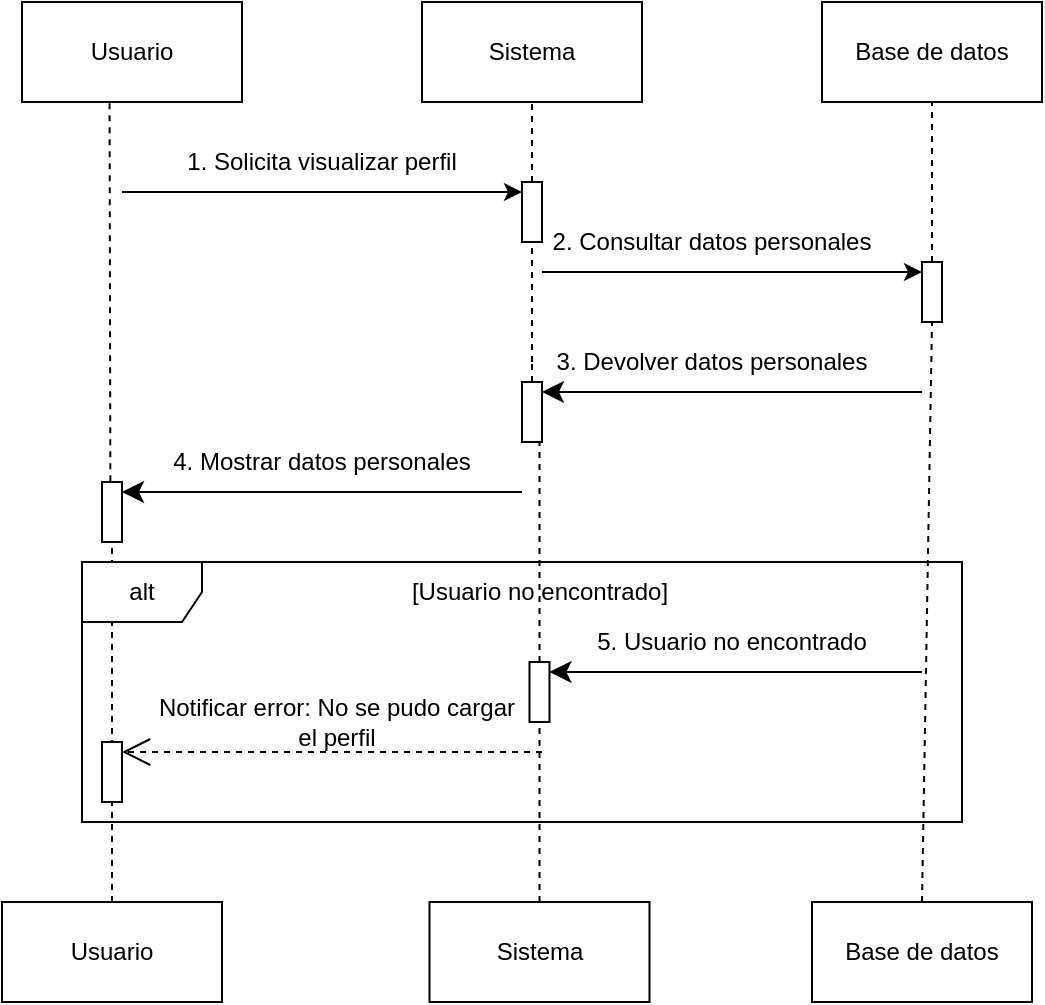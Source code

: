 <mxfile version="27.1.6">
  <diagram name="Página-1" id="VxzOP1d2DSd92IUWvCvM">
    <mxGraphModel dx="872" dy="473" grid="1" gridSize="10" guides="1" tooltips="1" connect="1" arrows="1" fold="1" page="1" pageScale="1" pageWidth="827" pageHeight="1169" math="0" shadow="0">
      <root>
        <mxCell id="0" />
        <mxCell id="1" parent="0" />
        <mxCell id="rAgEj7EZfxiStK9kW1LM-1" value="Usuario" style="html=1;whiteSpace=wrap;" vertex="1" parent="1">
          <mxGeometry x="40" y="40" width="110" height="50" as="geometry" />
        </mxCell>
        <mxCell id="rAgEj7EZfxiStK9kW1LM-2" value="Sistema&lt;span style=&quot;color: rgba(0, 0, 0, 0); font-family: monospace; font-size: 0px; text-align: start; text-wrap-mode: nowrap;&quot;&gt;%3CmxGraphModel%3E%3Croot%3E%3CmxCell%20id%3D%220%22%2F%3E%3CmxCell%20id%3D%221%22%20parent%3D%220%22%2F%3E%3CmxCell%20id%3D%222%22%20value%3D%22Usuario%22%20style%3D%22html%3D1%3BwhiteSpace%3Dwrap%3B%22%20vertex%3D%221%22%20parent%3D%221%22%3E%3CmxGeometry%20x%3D%2270%22%20y%3D%2240%22%20width%3D%22110%22%20height%3D%2250%22%20as%3D%22geometry%22%2F%3E%3C%2FmxCell%3E%3C%2Froot%3E%3C%2FmxGraphModel%3E&lt;/span&gt;" style="html=1;whiteSpace=wrap;" vertex="1" parent="1">
          <mxGeometry x="240" y="40" width="110" height="50" as="geometry" />
        </mxCell>
        <mxCell id="rAgEj7EZfxiStK9kW1LM-3" value="Base de datos" style="html=1;whiteSpace=wrap;" vertex="1" parent="1">
          <mxGeometry x="440" y="40" width="110" height="50" as="geometry" />
        </mxCell>
        <mxCell id="rAgEj7EZfxiStK9kW1LM-4" value="Usuario" style="html=1;whiteSpace=wrap;" vertex="1" parent="1">
          <mxGeometry x="30" y="490" width="110" height="50" as="geometry" />
        </mxCell>
        <mxCell id="rAgEj7EZfxiStK9kW1LM-5" value="Sistema&lt;span style=&quot;color: rgba(0, 0, 0, 0); font-family: monospace; font-size: 0px; text-align: start; text-wrap-mode: nowrap;&quot;&gt;%3CmxGraphModel%3E%3Croot%3E%3CmxCell%20id%3D%220%22%2F%3E%3CmxCell%20id%3D%221%22%20parent%3D%220%22%2F%3E%3CmxCell%20id%3D%222%22%20value%3D%22Usuario%22%20style%3D%22html%3D1%3BwhiteSpace%3Dwrap%3B%22%20vertex%3D%221%22%20parent%3D%221%22%3E%3CmxGeometry%20x%3D%2270%22%20y%3D%2240%22%20width%3D%22110%22%20height%3D%2250%22%20as%3D%22geometry%22%2F%3E%3C%2FmxCell%3E%3C%2Froot%3E%3C%2FmxGraphModel%3E&lt;/span&gt;" style="html=1;whiteSpace=wrap;" vertex="1" parent="1">
          <mxGeometry x="243.75" y="490" width="110" height="50" as="geometry" />
        </mxCell>
        <mxCell id="rAgEj7EZfxiStK9kW1LM-6" value="Base de datos" style="html=1;whiteSpace=wrap;" vertex="1" parent="1">
          <mxGeometry x="435" y="490" width="110" height="50" as="geometry" />
        </mxCell>
        <mxCell id="rAgEj7EZfxiStK9kW1LM-7" value="" style="endArrow=none;dashed=1;html=1;rounded=0;entryX=0.398;entryY=0.987;entryDx=0;entryDy=0;exitX=0.418;exitY=-0.012;exitDx=0;exitDy=0;exitPerimeter=0;entryPerimeter=0;" edge="1" parent="1" source="rAgEj7EZfxiStK9kW1LM-69" target="rAgEj7EZfxiStK9kW1LM-1">
          <mxGeometry width="50" height="50" relative="1" as="geometry">
            <mxPoint x="84.18" y="299.64" as="sourcePoint" />
            <mxPoint x="90" y="90" as="targetPoint" />
          </mxGeometry>
        </mxCell>
        <mxCell id="rAgEj7EZfxiStK9kW1LM-8" value="" style="endArrow=none;dashed=1;html=1;rounded=0;entryX=0.5;entryY=1;entryDx=0;entryDy=0;exitX=0.5;exitY=0;exitDx=0;exitDy=0;" edge="1" parent="1" source="rAgEj7EZfxiStK9kW1LM-15" target="rAgEj7EZfxiStK9kW1LM-3">
          <mxGeometry width="50" height="50" relative="1" as="geometry">
            <mxPoint x="310" y="450" as="sourcePoint" />
            <mxPoint x="310" y="110" as="targetPoint" />
          </mxGeometry>
        </mxCell>
        <mxCell id="rAgEj7EZfxiStK9kW1LM-9" value="" style="endArrow=none;dashed=1;html=1;rounded=0;entryX=0.5;entryY=1;entryDx=0;entryDy=0;exitX=0.5;exitY=0;exitDx=0;exitDy=0;" edge="1" parent="1" source="rAgEj7EZfxiStK9kW1LM-11" target="rAgEj7EZfxiStK9kW1LM-2">
          <mxGeometry width="50" height="50" relative="1" as="geometry">
            <mxPoint x="270" y="320" as="sourcePoint" />
            <mxPoint x="320" y="270" as="targetPoint" />
          </mxGeometry>
        </mxCell>
        <mxCell id="rAgEj7EZfxiStK9kW1LM-10" value="" style="endArrow=none;dashed=1;html=1;rounded=0;entryX=0.5;entryY=1;entryDx=0;entryDy=0;exitX=0.5;exitY=0;exitDx=0;exitDy=0;" edge="1" parent="1" target="rAgEj7EZfxiStK9kW1LM-11">
          <mxGeometry width="50" height="50" relative="1" as="geometry">
            <mxPoint x="295" y="220" as="sourcePoint" />
            <mxPoint x="295" y="90" as="targetPoint" />
          </mxGeometry>
        </mxCell>
        <mxCell id="rAgEj7EZfxiStK9kW1LM-11" value="" style="html=1;points=[[0,0,0,0,5],[0,1,0,0,-5],[1,0,0,0,5],[1,1,0,0,-5]];perimeter=orthogonalPerimeter;outlineConnect=0;targetShapes=umlLifeline;portConstraint=eastwest;newEdgeStyle={&quot;curved&quot;:0,&quot;rounded&quot;:0};" vertex="1" parent="1">
          <mxGeometry x="290" y="130" width="10" height="30" as="geometry" />
        </mxCell>
        <mxCell id="rAgEj7EZfxiStK9kW1LM-12" value="" style="endArrow=classic;html=1;rounded=0;entryX=0;entryY=0;entryDx=0;entryDy=5;entryPerimeter=0;" edge="1" parent="1" target="rAgEj7EZfxiStK9kW1LM-11">
          <mxGeometry width="50" height="50" relative="1" as="geometry">
            <mxPoint x="90" y="135" as="sourcePoint" />
            <mxPoint x="200" y="110" as="targetPoint" />
          </mxGeometry>
        </mxCell>
        <mxCell id="rAgEj7EZfxiStK9kW1LM-13" value="1. Solicita visualizar perfil" style="text;html=1;align=center;verticalAlign=middle;whiteSpace=wrap;rounded=0;" vertex="1" parent="1">
          <mxGeometry x="90" y="110" width="200" height="20" as="geometry" />
        </mxCell>
        <mxCell id="rAgEj7EZfxiStK9kW1LM-14" value="" style="endArrow=none;dashed=1;html=1;rounded=0;exitX=0.5;exitY=0;exitDx=0;exitDy=0;" edge="1" parent="1" source="rAgEj7EZfxiStK9kW1LM-6">
          <mxGeometry width="50" height="50" relative="1" as="geometry">
            <mxPoint x="490" y="950" as="sourcePoint" />
            <mxPoint x="495" y="200" as="targetPoint" />
          </mxGeometry>
        </mxCell>
        <mxCell id="rAgEj7EZfxiStK9kW1LM-15" value="" style="html=1;points=[[0,0,0,0,5],[0,1,0,0,-5],[1,0,0,0,5],[1,1,0,0,-5]];perimeter=orthogonalPerimeter;outlineConnect=0;targetShapes=umlLifeline;portConstraint=eastwest;newEdgeStyle={&quot;curved&quot;:0,&quot;rounded&quot;:0};" vertex="1" parent="1">
          <mxGeometry x="490" y="170" width="10" height="30" as="geometry" />
        </mxCell>
        <mxCell id="rAgEj7EZfxiStK9kW1LM-16" value="" style="endArrow=classic;html=1;rounded=0;entryX=0;entryY=0;entryDx=0;entryDy=5;entryPerimeter=0;" edge="1" parent="1" target="rAgEj7EZfxiStK9kW1LM-15">
          <mxGeometry width="50" height="50" relative="1" as="geometry">
            <mxPoint x="300" y="175" as="sourcePoint" />
            <mxPoint x="440" y="130" as="targetPoint" />
          </mxGeometry>
        </mxCell>
        <mxCell id="rAgEj7EZfxiStK9kW1LM-17" value="2. Consultar datos personales" style="text;html=1;align=center;verticalAlign=middle;whiteSpace=wrap;rounded=0;" vertex="1" parent="1">
          <mxGeometry x="300" y="150" width="170" height="20" as="geometry" />
        </mxCell>
        <mxCell id="rAgEj7EZfxiStK9kW1LM-26" value="" style="endArrow=none;dashed=1;html=1;rounded=0;exitX=0.5;exitY=0;exitDx=0;exitDy=0;entryX=0.5;entryY=0;entryDx=0;entryDy=0;" edge="1" parent="1" source="rAgEj7EZfxiStK9kW1LM-58">
          <mxGeometry width="50" height="50" relative="1" as="geometry">
            <mxPoint x="291.25" y="657" as="sourcePoint" />
            <mxPoint x="295" y="220" as="targetPoint" />
            <Array as="points" />
          </mxGeometry>
        </mxCell>
        <mxCell id="rAgEj7EZfxiStK9kW1LM-58" value="" style="html=1;points=[[0,0,0,0,5],[0,1,0,0,-5],[1,0,0,0,5],[1,1,0,0,-5]];perimeter=orthogonalPerimeter;outlineConnect=0;targetShapes=umlLifeline;portConstraint=eastwest;newEdgeStyle={&quot;curved&quot;:0,&quot;rounded&quot;:0};" vertex="1" parent="1">
          <mxGeometry x="290" y="230" width="10" height="30" as="geometry" />
        </mxCell>
        <mxCell id="rAgEj7EZfxiStK9kW1LM-61" value="" style="endArrow=none;dashed=1;html=1;rounded=0;exitX=0.5;exitY=0;exitDx=0;exitDy=0;" edge="1" parent="1" source="rAgEj7EZfxiStK9kW1LM-5" target="rAgEj7EZfxiStK9kW1LM-58">
          <mxGeometry width="50" height="50" relative="1" as="geometry">
            <mxPoint x="300" y="550" as="sourcePoint" />
            <mxPoint x="295" y="270" as="targetPoint" />
            <Array as="points" />
          </mxGeometry>
        </mxCell>
        <mxCell id="rAgEj7EZfxiStK9kW1LM-75" value="3. Devolver datos personales" style="text;html=1;align=center;verticalAlign=middle;whiteSpace=wrap;rounded=0;" vertex="1" parent="1">
          <mxGeometry x="300" y="210" width="170" height="20" as="geometry" />
        </mxCell>
        <mxCell id="rAgEj7EZfxiStK9kW1LM-79" value="" style="endArrow=classic;html=1;rounded=0;fontSize=12;startSize=8;endSize=8;curved=1;entryX=1;entryY=0;entryDx=0;entryDy=5;entryPerimeter=0;" edge="1" parent="1" target="rAgEj7EZfxiStK9kW1LM-69">
          <mxGeometry width="50" height="50" relative="1" as="geometry">
            <mxPoint x="290" y="285" as="sourcePoint" />
            <mxPoint x="298.75" y="440" as="targetPoint" />
          </mxGeometry>
        </mxCell>
        <mxCell id="rAgEj7EZfxiStK9kW1LM-81" value="" style="endArrow=classic;html=1;rounded=0;fontSize=12;startSize=8;endSize=8;entryX=1;entryY=0;entryDx=0;entryDy=5;entryPerimeter=0;" edge="1" parent="1" target="rAgEj7EZfxiStK9kW1LM-58">
          <mxGeometry width="50" height="50" relative="1" as="geometry">
            <mxPoint x="490" y="235" as="sourcePoint" />
            <mxPoint x="301.25" y="280" as="targetPoint" />
          </mxGeometry>
        </mxCell>
        <mxCell id="rAgEj7EZfxiStK9kW1LM-95" value="" style="endArrow=none;dashed=1;html=1;rounded=0;entryX=0.398;entryY=0.987;entryDx=0;entryDy=0;exitX=0.418;exitY=-0.012;exitDx=0;exitDy=0;exitPerimeter=0;entryPerimeter=0;" edge="1" parent="1" target="rAgEj7EZfxiStK9kW1LM-69">
          <mxGeometry width="50" height="50" relative="1" as="geometry">
            <mxPoint x="84.18" y="299.64" as="sourcePoint" />
            <mxPoint x="84" y="89" as="targetPoint" />
          </mxGeometry>
        </mxCell>
        <mxCell id="rAgEj7EZfxiStK9kW1LM-69" value="" style="html=1;points=[[0,0,0,0,5],[0,1,0,0,-5],[1,0,0,0,5],[1,1,0,0,-5]];perimeter=orthogonalPerimeter;outlineConnect=0;targetShapes=umlLifeline;portConstraint=eastwest;newEdgeStyle={&quot;curved&quot;:0,&quot;rounded&quot;:0};" vertex="1" parent="1">
          <mxGeometry x="80.0" y="280" width="10" height="30" as="geometry" />
        </mxCell>
        <mxCell id="rAgEj7EZfxiStK9kW1LM-96" value="4. Mostrar datos personales" style="text;html=1;align=center;verticalAlign=middle;whiteSpace=wrap;rounded=0;" vertex="1" parent="1">
          <mxGeometry x="105" y="260" width="170" height="20" as="geometry" />
        </mxCell>
        <mxCell id="rAgEj7EZfxiStK9kW1LM-99" value="" style="endArrow=none;dashed=1;html=1;rounded=0;exitX=0.5;exitY=0;exitDx=0;exitDy=0;" edge="1" parent="1" source="rAgEj7EZfxiStK9kW1LM-4" target="rAgEj7EZfxiStK9kW1LM-69">
          <mxGeometry width="50" height="50" relative="1" as="geometry">
            <mxPoint x="290" y="1190" as="sourcePoint" />
            <mxPoint x="290" y="380" as="targetPoint" />
            <Array as="points" />
          </mxGeometry>
        </mxCell>
        <mxCell id="rAgEj7EZfxiStK9kW1LM-100" value="alt" style="shape=umlFrame;whiteSpace=wrap;html=1;pointerEvents=0;" vertex="1" parent="1">
          <mxGeometry x="70" y="320" width="440" height="130" as="geometry" />
        </mxCell>
        <mxCell id="rAgEj7EZfxiStK9kW1LM-101" value="5. Usuario no encontrado" style="text;html=1;align=center;verticalAlign=middle;whiteSpace=wrap;rounded=0;" vertex="1" parent="1">
          <mxGeometry x="310" y="350" width="170" height="20" as="geometry" />
        </mxCell>
        <mxCell id="rAgEj7EZfxiStK9kW1LM-102" value="" style="html=1;points=[[0,0,0,0,5],[0,1,0,0,-5],[1,0,0,0,5],[1,1,0,0,-5]];perimeter=orthogonalPerimeter;outlineConnect=0;targetShapes=umlLifeline;portConstraint=eastwest;newEdgeStyle={&quot;curved&quot;:0,&quot;rounded&quot;:0};" vertex="1" parent="1">
          <mxGeometry x="293.75" y="370" width="10" height="30" as="geometry" />
        </mxCell>
        <mxCell id="rAgEj7EZfxiStK9kW1LM-103" value="" style="endArrow=classic;html=1;rounded=0;fontSize=12;startSize=8;endSize=8;curved=1;entryX=1;entryY=0;entryDx=0;entryDy=5;entryPerimeter=0;" edge="1" parent="1" target="rAgEj7EZfxiStK9kW1LM-102">
          <mxGeometry width="50" height="50" relative="1" as="geometry">
            <mxPoint x="490" y="375" as="sourcePoint" />
            <mxPoint x="220" y="280" as="targetPoint" />
          </mxGeometry>
        </mxCell>
        <mxCell id="rAgEj7EZfxiStK9kW1LM-104" value="" style="html=1;points=[[0,0,0,0,5],[0,1,0,0,-5],[1,0,0,0,5],[1,1,0,0,-5]];perimeter=orthogonalPerimeter;outlineConnect=0;targetShapes=umlLifeline;portConstraint=eastwest;newEdgeStyle={&quot;curved&quot;:0,&quot;rounded&quot;:0};" vertex="1" parent="1">
          <mxGeometry x="80" y="410" width="10" height="30" as="geometry" />
        </mxCell>
        <mxCell id="rAgEj7EZfxiStK9kW1LM-105" value="Notificar error: No se pudo cargar el perfil" style="text;html=1;align=center;verticalAlign=middle;whiteSpace=wrap;rounded=0;" vertex="1" parent="1">
          <mxGeometry x="105" y="390" width="185" height="20" as="geometry" />
        </mxCell>
        <mxCell id="rAgEj7EZfxiStK9kW1LM-106" value="" style="endArrow=open;endSize=12;dashed=1;html=1;rounded=0;entryX=1;entryY=0;entryDx=0;entryDy=5;entryPerimeter=0;" edge="1" parent="1" target="rAgEj7EZfxiStK9kW1LM-104">
          <mxGeometry x="-0.0" width="160" relative="1" as="geometry">
            <mxPoint x="300" y="415" as="sourcePoint" />
            <mxPoint x="90" y="410" as="targetPoint" />
            <mxPoint as="offset" />
          </mxGeometry>
        </mxCell>
        <mxCell id="rAgEj7EZfxiStK9kW1LM-107" value="[Usuario no encontrado]" style="text;html=1;align=center;verticalAlign=middle;whiteSpace=wrap;rounded=0;" vertex="1" parent="1">
          <mxGeometry x="223.75" y="320" width="150" height="30" as="geometry" />
        </mxCell>
      </root>
    </mxGraphModel>
  </diagram>
</mxfile>
